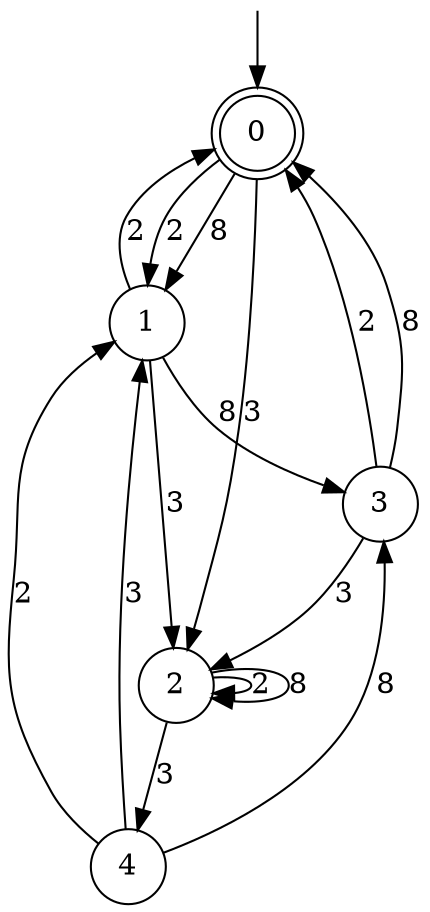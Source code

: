 digraph g {

	s0 [shape="doublecircle" label="0"];
	s1 [shape="circle" label="1"];
	s2 [shape="circle" label="2"];
	s3 [shape="circle" label="3"];
	s4 [shape="circle" label="4"];
	s0 -> s1 [label="2"];
	s0 -> s2 [label="3"];
	s0 -> s1 [label="8"];
	s1 -> s0 [label="2"];
	s1 -> s2 [label="3"];
	s1 -> s3 [label="8"];
	s2 -> s2 [label="2"];
	s2 -> s4 [label="3"];
	s2 -> s2 [label="8"];
	s3 -> s0 [label="2"];
	s3 -> s2 [label="3"];
	s3 -> s0 [label="8"];
	s4 -> s1 [label="2"];
	s4 -> s1 [label="3"];
	s4 -> s3 [label="8"];

__start0 [label="" shape="none" width="0" height="0"];
__start0 -> s0;

}
